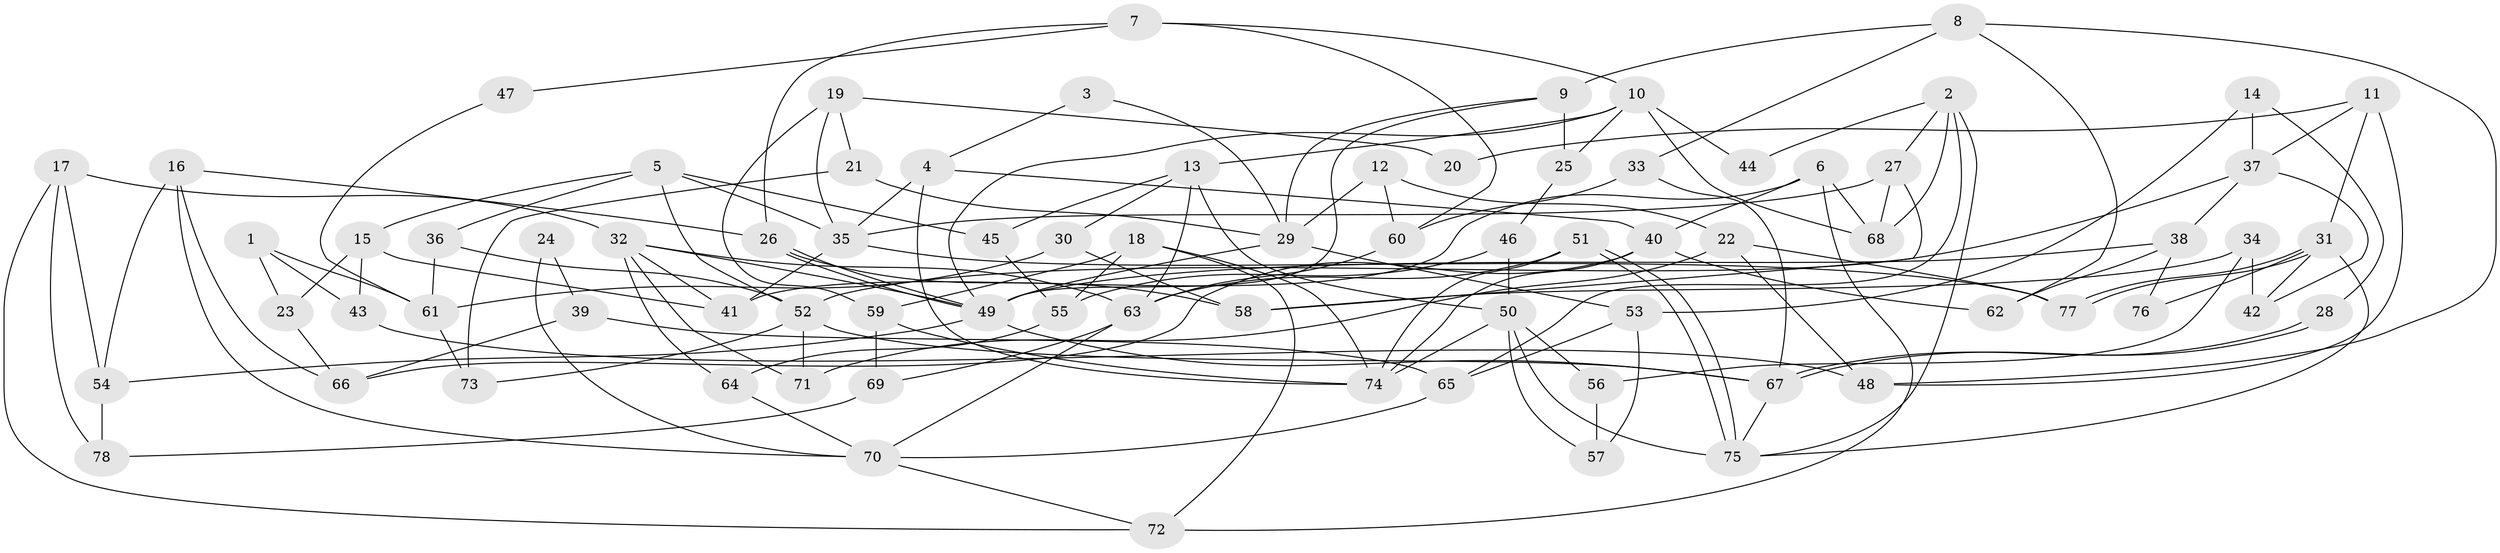 // coarse degree distribution, {4: 0.2391304347826087, 2: 0.10869565217391304, 3: 0.21739130434782608, 8: 0.043478260869565216, 6: 0.10869565217391304, 7: 0.06521739130434782, 5: 0.1956521739130435, 10: 0.021739130434782608}
// Generated by graph-tools (version 1.1) at 2025/52/03/04/25 21:52:39]
// undirected, 78 vertices, 156 edges
graph export_dot {
graph [start="1"]
  node [color=gray90,style=filled];
  1;
  2;
  3;
  4;
  5;
  6;
  7;
  8;
  9;
  10;
  11;
  12;
  13;
  14;
  15;
  16;
  17;
  18;
  19;
  20;
  21;
  22;
  23;
  24;
  25;
  26;
  27;
  28;
  29;
  30;
  31;
  32;
  33;
  34;
  35;
  36;
  37;
  38;
  39;
  40;
  41;
  42;
  43;
  44;
  45;
  46;
  47;
  48;
  49;
  50;
  51;
  52;
  53;
  54;
  55;
  56;
  57;
  58;
  59;
  60;
  61;
  62;
  63;
  64;
  65;
  66;
  67;
  68;
  69;
  70;
  71;
  72;
  73;
  74;
  75;
  76;
  77;
  78;
  1 -- 23;
  1 -- 61;
  1 -- 43;
  2 -- 27;
  2 -- 75;
  2 -- 44;
  2 -- 65;
  2 -- 68;
  3 -- 4;
  3 -- 29;
  4 -- 74;
  4 -- 35;
  4 -- 40;
  5 -- 35;
  5 -- 52;
  5 -- 15;
  5 -- 36;
  5 -- 45;
  6 -- 68;
  6 -- 41;
  6 -- 40;
  6 -- 72;
  7 -- 60;
  7 -- 10;
  7 -- 26;
  7 -- 47;
  8 -- 9;
  8 -- 62;
  8 -- 33;
  8 -- 48;
  9 -- 49;
  9 -- 25;
  9 -- 29;
  10 -- 68;
  10 -- 49;
  10 -- 13;
  10 -- 25;
  10 -- 44;
  11 -- 48;
  11 -- 31;
  11 -- 20;
  11 -- 37;
  12 -- 29;
  12 -- 60;
  12 -- 22;
  13 -- 50;
  13 -- 30;
  13 -- 45;
  13 -- 63;
  14 -- 53;
  14 -- 37;
  14 -- 28;
  15 -- 43;
  15 -- 23;
  15 -- 41;
  16 -- 70;
  16 -- 26;
  16 -- 54;
  16 -- 66;
  17 -- 54;
  17 -- 78;
  17 -- 32;
  17 -- 72;
  18 -- 72;
  18 -- 74;
  18 -- 55;
  18 -- 59;
  19 -- 59;
  19 -- 35;
  19 -- 20;
  19 -- 21;
  21 -- 29;
  21 -- 73;
  22 -- 71;
  22 -- 48;
  22 -- 77;
  23 -- 66;
  24 -- 39;
  24 -- 70;
  25 -- 46;
  26 -- 49;
  26 -- 49;
  26 -- 58;
  27 -- 35;
  27 -- 58;
  27 -- 68;
  28 -- 67;
  28 -- 67;
  29 -- 49;
  29 -- 53;
  30 -- 61;
  30 -- 58;
  31 -- 75;
  31 -- 77;
  31 -- 77;
  31 -- 42;
  31 -- 76;
  32 -- 64;
  32 -- 41;
  32 -- 49;
  32 -- 63;
  32 -- 71;
  33 -- 67;
  33 -- 60;
  34 -- 58;
  34 -- 56;
  34 -- 42;
  35 -- 41;
  35 -- 77;
  36 -- 52;
  36 -- 61;
  37 -- 42;
  37 -- 38;
  37 -- 52;
  38 -- 49;
  38 -- 62;
  38 -- 76;
  39 -- 65;
  39 -- 66;
  40 -- 62;
  40 -- 66;
  40 -- 74;
  43 -- 48;
  45 -- 55;
  46 -- 50;
  46 -- 55;
  47 -- 61;
  49 -- 54;
  49 -- 67;
  50 -- 74;
  50 -- 75;
  50 -- 56;
  50 -- 57;
  51 -- 75;
  51 -- 75;
  51 -- 63;
  51 -- 74;
  52 -- 67;
  52 -- 71;
  52 -- 73;
  53 -- 65;
  53 -- 57;
  54 -- 78;
  55 -- 64;
  56 -- 57;
  59 -- 74;
  59 -- 69;
  60 -- 63;
  61 -- 73;
  63 -- 69;
  63 -- 70;
  64 -- 70;
  65 -- 70;
  67 -- 75;
  69 -- 78;
  70 -- 72;
}
